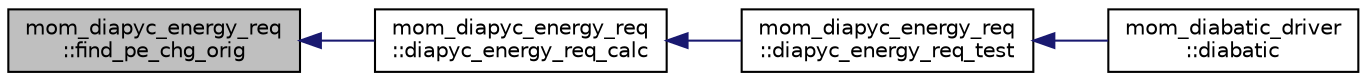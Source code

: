 digraph "mom_diapyc_energy_req::find_pe_chg_orig"
{
 // INTERACTIVE_SVG=YES
  edge [fontname="Helvetica",fontsize="10",labelfontname="Helvetica",labelfontsize="10"];
  node [fontname="Helvetica",fontsize="10",shape=record];
  rankdir="LR";
  Node46 [label="mom_diapyc_energy_req\l::find_pe_chg_orig",height=0.2,width=0.4,color="black", fillcolor="grey75", style="filled", fontcolor="black"];
  Node46 -> Node47 [dir="back",color="midnightblue",fontsize="10",style="solid",fontname="Helvetica"];
  Node47 [label="mom_diapyc_energy_req\l::diapyc_energy_req_calc",height=0.2,width=0.4,color="black", fillcolor="white", style="filled",URL="$namespacemom__diapyc__energy__req.html#ae781d0079acfadcd996aaff8d63957da",tooltip="This subroutine uses a substantially refactored tridiagonal equation for diapycnal mixing of temperat..."];
  Node47 -> Node48 [dir="back",color="midnightblue",fontsize="10",style="solid",fontname="Helvetica"];
  Node48 [label="mom_diapyc_energy_req\l::diapyc_energy_req_test",height=0.2,width=0.4,color="black", fillcolor="white", style="filled",URL="$namespacemom__diapyc__energy__req.html#afe7d4fc70231c1812ffd38faef76558e"];
  Node48 -> Node49 [dir="back",color="midnightblue",fontsize="10",style="solid",fontname="Helvetica"];
  Node49 [label="mom_diabatic_driver\l::diabatic",height=0.2,width=0.4,color="black", fillcolor="white", style="filled",URL="$namespacemom__diabatic__driver.html#af76fe90c618a04d7806bc53fe0f7a2a7",tooltip="This subroutine imposes the diapycnal mass fluxes and the accompanying diapycnal advection of momentu..."];
}
